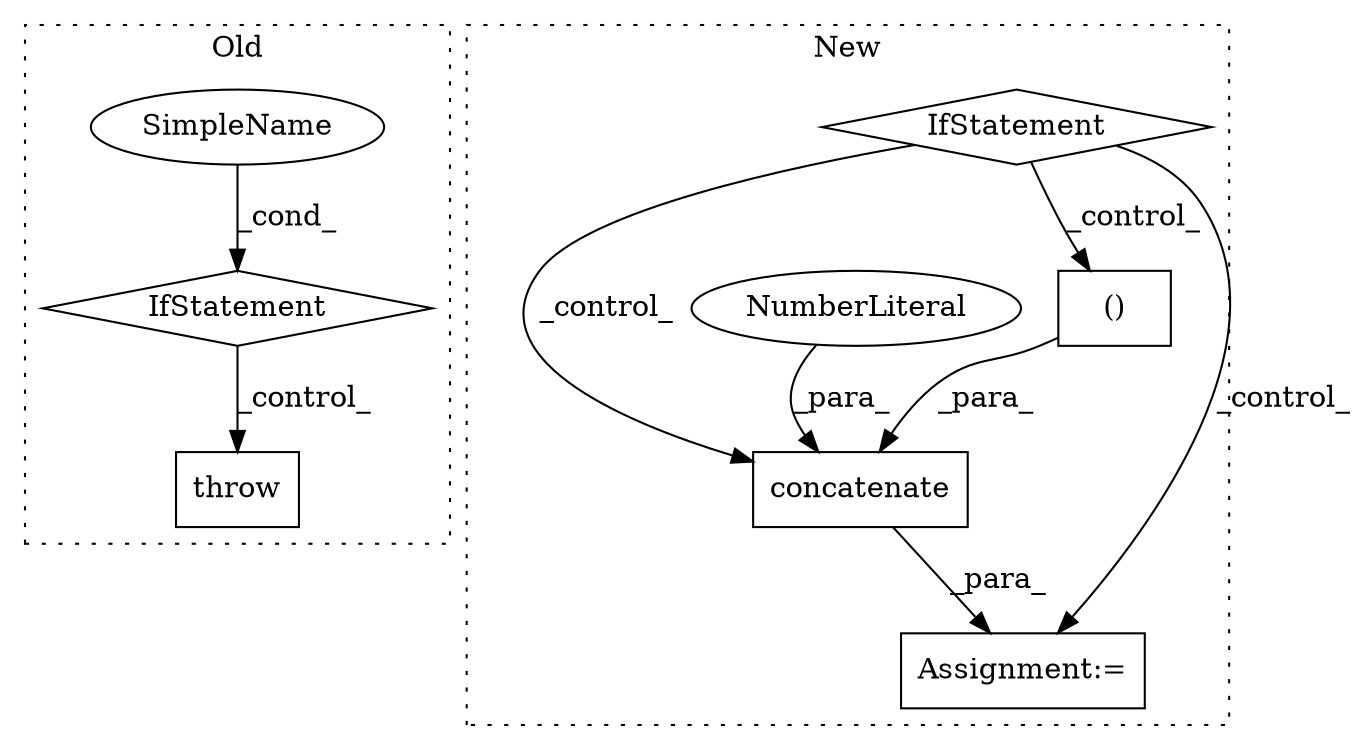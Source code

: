digraph G {
subgraph cluster0 {
1 [label="throw" a="53" s="20350" l="6" shape="box"];
4 [label="IfStatement" a="25" s="20314,20340" l="4,2" shape="diamond"];
5 [label="SimpleName" a="42" s="" l="" shape="ellipse"];
label = "Old";
style="dotted";
}
subgraph cluster1 {
2 [label="concatenate" a="32" s="24339,24395" l="19,1" shape="box"];
3 [label="Assignment:=" a="7" s="24416" l="1" shape="box"];
6 [label="()" a="106" s="24151" l="46" shape="box"];
7 [label="IfStatement" a="25" s="23722,23748" l="4,2" shape="diamond"];
8 [label="NumberLiteral" a="34" s="24394" l="1" shape="ellipse"];
label = "New";
style="dotted";
}
2 -> 3 [label="_para_"];
4 -> 1 [label="_control_"];
5 -> 4 [label="_cond_"];
6 -> 2 [label="_para_"];
7 -> 2 [label="_control_"];
7 -> 6 [label="_control_"];
7 -> 3 [label="_control_"];
8 -> 2 [label="_para_"];
}